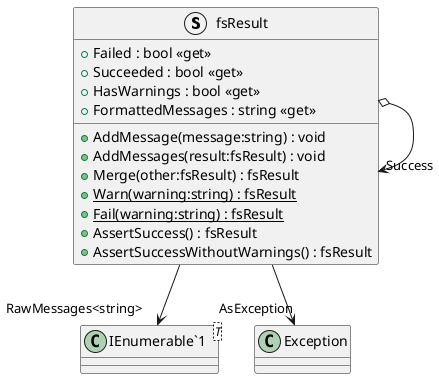 @startuml
struct fsResult {
    + AddMessage(message:string) : void
    + AddMessages(result:fsResult) : void
    + Merge(other:fsResult) : fsResult
    + {static} Warn(warning:string) : fsResult
    + {static} Fail(warning:string) : fsResult
    + Failed : bool <<get>>
    + Succeeded : bool <<get>>
    + HasWarnings : bool <<get>>
    + AssertSuccess() : fsResult
    + AssertSuccessWithoutWarnings() : fsResult
    + FormattedMessages : string <<get>>
}
class "IEnumerable`1"<T> {
}
fsResult o-> "Success" fsResult
fsResult --> "AsException" Exception
fsResult --> "RawMessages<string>" "IEnumerable`1"
@enduml
